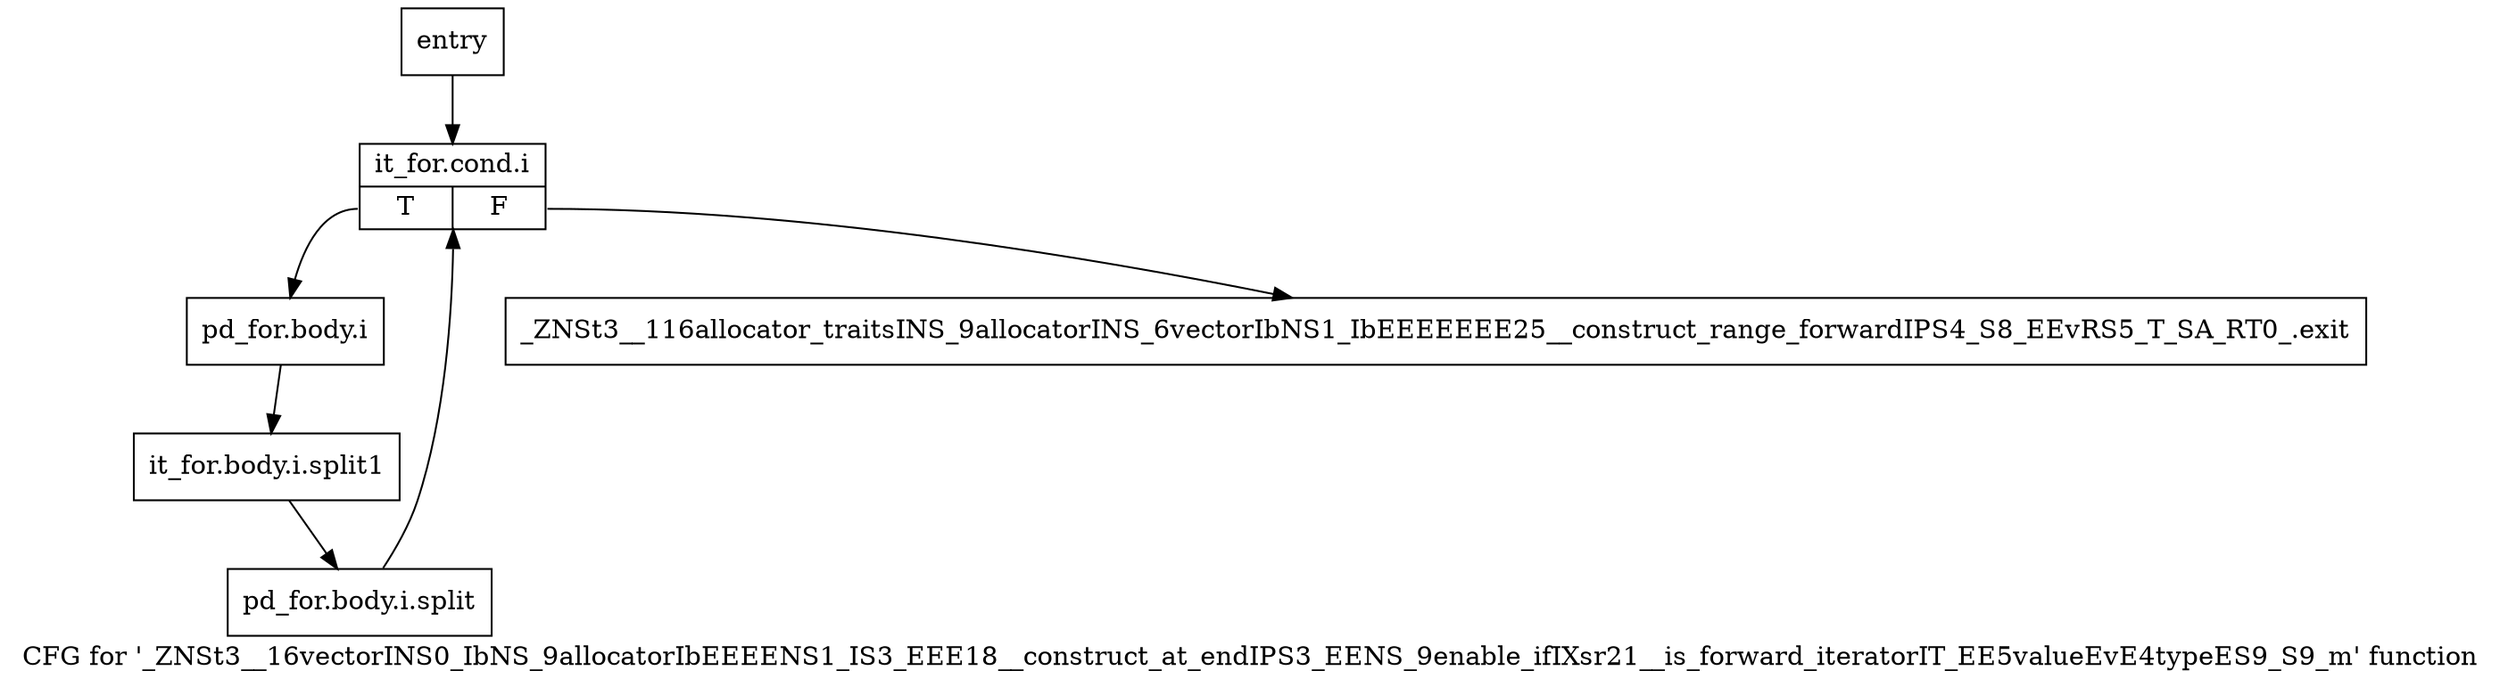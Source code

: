 digraph "CFG for '_ZNSt3__16vectorINS0_IbNS_9allocatorIbEEEENS1_IS3_EEE18__construct_at_endIPS3_EENS_9enable_ifIXsr21__is_forward_iteratorIT_EE5valueEvE4typeES9_S9_m' function" {
	label="CFG for '_ZNSt3__16vectorINS0_IbNS_9allocatorIbEEEENS1_IS3_EEE18__construct_at_endIPS3_EENS_9enable_ifIXsr21__is_forward_iteratorIT_EE5valueEvE4typeES9_S9_m' function";

	Node0x4e0cde0 [shape=record,label="{entry}"];
	Node0x4e0cde0 -> Node0x4e0ce30;
	Node0x4e0ce30 [shape=record,label="{it_for.cond.i|{<s0>T|<s1>F}}"];
	Node0x4e0ce30:s0 -> Node0x4e0ce80;
	Node0x4e0ce30:s1 -> Node0x4e0ced0;
	Node0x4e0ce80 [shape=record,label="{pd_for.body.i}"];
	Node0x4e0ce80 -> Node0xa3ea8c0;
	Node0xa3ea8c0 [shape=record,label="{it_for.body.i.split1}"];
	Node0xa3ea8c0 -> Node0xa3eab10;
	Node0xa3eab10 [shape=record,label="{pd_for.body.i.split}"];
	Node0xa3eab10 -> Node0x4e0ce30;
	Node0x4e0ced0 [shape=record,label="{_ZNSt3__116allocator_traitsINS_9allocatorINS_6vectorIbNS1_IbEEEEEEE25__construct_range_forwardIPS4_S8_EEvRS5_T_SA_RT0_.exit}"];
}
